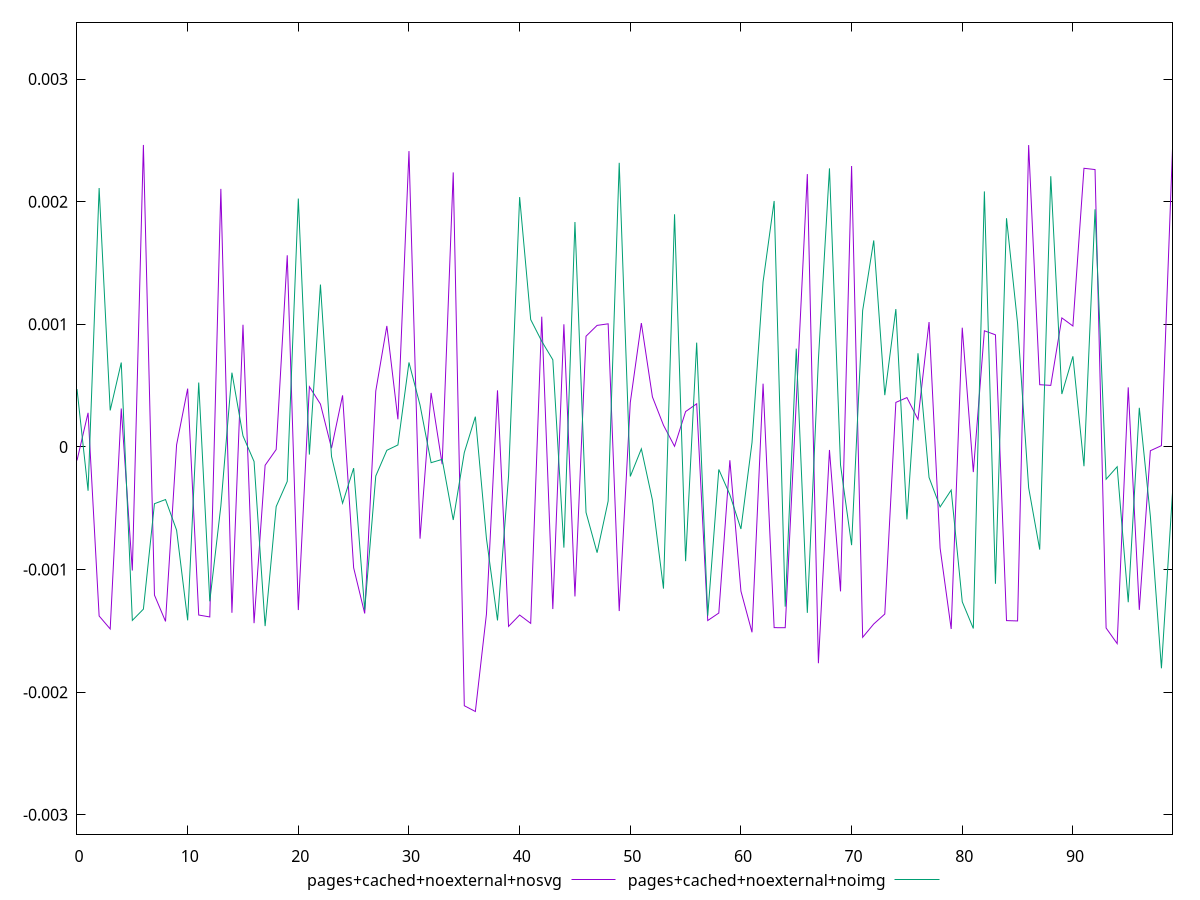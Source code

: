 reset

$pagesCachedNoexternalNosvg <<EOF
0 -0.00010993339463884976
1 0.0002785164276648827
2 -0.0013783763953156775
3 -0.0014841695556842666
4 0.0003137719165196817
5 -0.0010077227898342945
6 0.0024632437711335007
7 -0.0012081612522018249
8 -0.0014225654637119744
9 0.000017258834147677038
10 0.00047590163041068056
11 -0.0013705707042413356
12 -0.001386224969134558
13 0.002104602497242756
14 -0.0013523641131730512
15 0.0009967585426377003
16 -0.0014369196387356614
17 -0.0001493403769835222
18 -0.000020729512550048957
19 0.0015632728576082595
20 -0.0013301418562574935
21 0.0004914190424701284
22 0.00034948079519617534
23 -0.000009694826817429614
24 0.00042087994048946835
25 -0.0009851248385558391
26 -0.0013578043642229998
27 0.0004557374274913434
28 0.0009870672431318297
29 0.0002255125526570567
30 0.00241270716140594
31 -0.000747888701828173
32 0.00044097493988599966
33 -0.0001404608917339506
34 0.002238900269006584
35 -0.0021102794803083604
36 -0.0021574016333571334
37 -0.0013639098945167566
38 0.0004618759709149819
39 -0.0014631267458499347
40 -0.0013704098767203627
41 -0.0014384655082950025
42 0.001062367250237024
43 -0.001321628858076434
44 0.001000486377747077
45 -0.001218789674283629
46 0.0009030758745879482
47 0.000991417707143087
48 0.0010042674733342484
49 -0.0013378626552234395
50 0.00036220479148065654
51 0.0010103983884907394
52 0.00040867988280090584
53 0.00017742977677126848
54 0.000005465739506466671
55 0.0002888171888488755
56 0.00035216441911312737
57 -0.0014155403532041277
58 -0.0013543211175908504
59 -0.0001085098819390612
60 -0.0011759904615010997
61 -0.0015114730128411103
62 0.000515881617712052
63 -0.0014734986309010289
64 -0.0014741869441697191
65 0.00036800036129279234
66 0.0022252741882923875
67 -0.0017635489025321328
68 -0.000024617568838619097
69 -0.001177674192015895
70 0.0022912236348947026
71 -0.0015522627486863777
72 -0.001443778889640187
73 -0.0013624491096872464
74 0.00036340904988109765
75 0.0004027158354230126
76 0.0002247160130552045
77 0.0010188353077660846
78 -0.0008249717868520637
79 -0.0014843887892309747
80 0.0009725755017375394
81 -0.00020484966395598826
82 0.0009474855397681377
83 0.0009145201564229196
84 -0.0014160650553261538
85 -0.00141882249038015
86 0.002462099420126486
87 0.0005077985219958111
88 0.0005022297010729044
89 0.00105248983355226
90 0.0009864696256982343
91 0.002272708093503427
92 0.0022623467562256842
93 -0.001476573362866942
94 -0.0016035472241235716
95 0.0004860953288368586
96 -0.0013285143780356772
97 -0.000030664859878553604
98 0.000010723000111748649
99 0.002431438719666358
EOF

$pagesCachedNoexternalNoimg <<EOF
0 0.00047239516586498745
1 -0.00035699418293635017
2 0.0021116883696541953
3 0.00029808671430149174
4 0.0006885867932651405
5 -0.0014144395389354455
6 -0.0013225284317089122
7 -0.0004624448205881052
8 -0.0004287810406681955
9 -0.000678547533795508
10 -0.0014138440660520653
11 0.0005253656951442239
12 -0.0012584903013379625
13 -0.00048111429771590525
14 0.0006058932722382351
15 0.00009070402514241988
16 -0.000118707793724325
17 -0.0014610302110545884
18 -0.0004859948453034793
19 -0.0002808476425587611
20 0.0020257410769750394
21 -0.00006212328353510238
22 0.001324481339808252
23 -0.00007733377000313374
24 -0.00045872987503055713
25 -0.00017274823195184558
26 -0.0013278656782878303
27 -0.0002367216145690673
28 -0.000027347023550435
29 0.000016406225126659734
30 0.0006893239333744985
31 0.00034168687376631284
32 -0.00012823193350769007
33 -0.00010091950104106212
34 -0.0005954545729304026
35 -0.00004563985632215633
36 0.00024700248909347163
37 -0.00074535459810907
38 -0.001414594605061535
39 -0.00023784071057776217
40 0.002037868432492067
41 0.0010390490669240596
42 0.0008617207155831738
43 0.0007108886571700571
44 -0.0008210376664379946
45 0.0018345120345827346
46 -0.0005334832608604303
47 -0.0008621109607795038
48 -0.0004412051870369235
49 0.002317303860980198
50 -0.0002404398301718444
51 -0.00001522877674227513
52 -0.00043264071465712735
53 -0.001155106362209797
54 0.001897553126329933
55 -0.0009315145029729063
56 0.0008510180903262873
57 -0.0013761735182446096
58 -0.00018343532804999257
59 -0.0003898652673561695
60 -0.0006688320128172706
61 0.00003544518095026233
62 0.0013465147067140317
63 0.0020060890048571992
64 -0.0013022841221204048
65 0.0008020626853820698
66 -0.0013526178955870175
67 0.0007113442394371713
68 0.002271988718563301
69 -0.0001473088398240993
70 -0.000800827851088172
71 0.0011129859475331725
72 0.0016842970768185014
73 0.0004223506553702891
74 0.0011245211969510241
75 -0.0005905608995374747
76 0.0007642072293749261
77 -0.00024874026853318604
78 -0.0004889914156416472
79 -0.0003513663966411354
80 -0.001262383719463102
81 -0.0014802097558773027
82 0.0020842345617713546
83 -0.001115571819876611
84 0.0018654819343222647
85 0.0010087161031939115
86 -0.00033219459070880225
87 -0.0008370185090577533
88 0.002207965104728575
89 0.0004316095375121662
90 0.0007392868631323976
91 -0.0001571201736701486
92 0.001938514504499171
93 -0.00026303721629333116
94 -0.00016125161403099248
95 -0.0012660835193261985
96 0.0003193311017497605
97 -0.0005654505364382154
98 -0.0018050816229632158
99 -0.0003723393149758239
EOF

set key outside below
set xrange [0:99]
set yrange [-0.0031574016333571335:0.0034632437711335008]
set trange [-0.0031574016333571335:0.0034632437711335008]
set terminal svg size 640, 520 enhanced background rgb 'white'
set output "report_00008_2021-01-22T20:58:29.167/meta/score-difference/comparison/line/7_vs_8.svg"

plot $pagesCachedNoexternalNosvg title "pages+cached+noexternal+nosvg" with line, \
     $pagesCachedNoexternalNoimg title "pages+cached+noexternal+noimg" with line

reset
